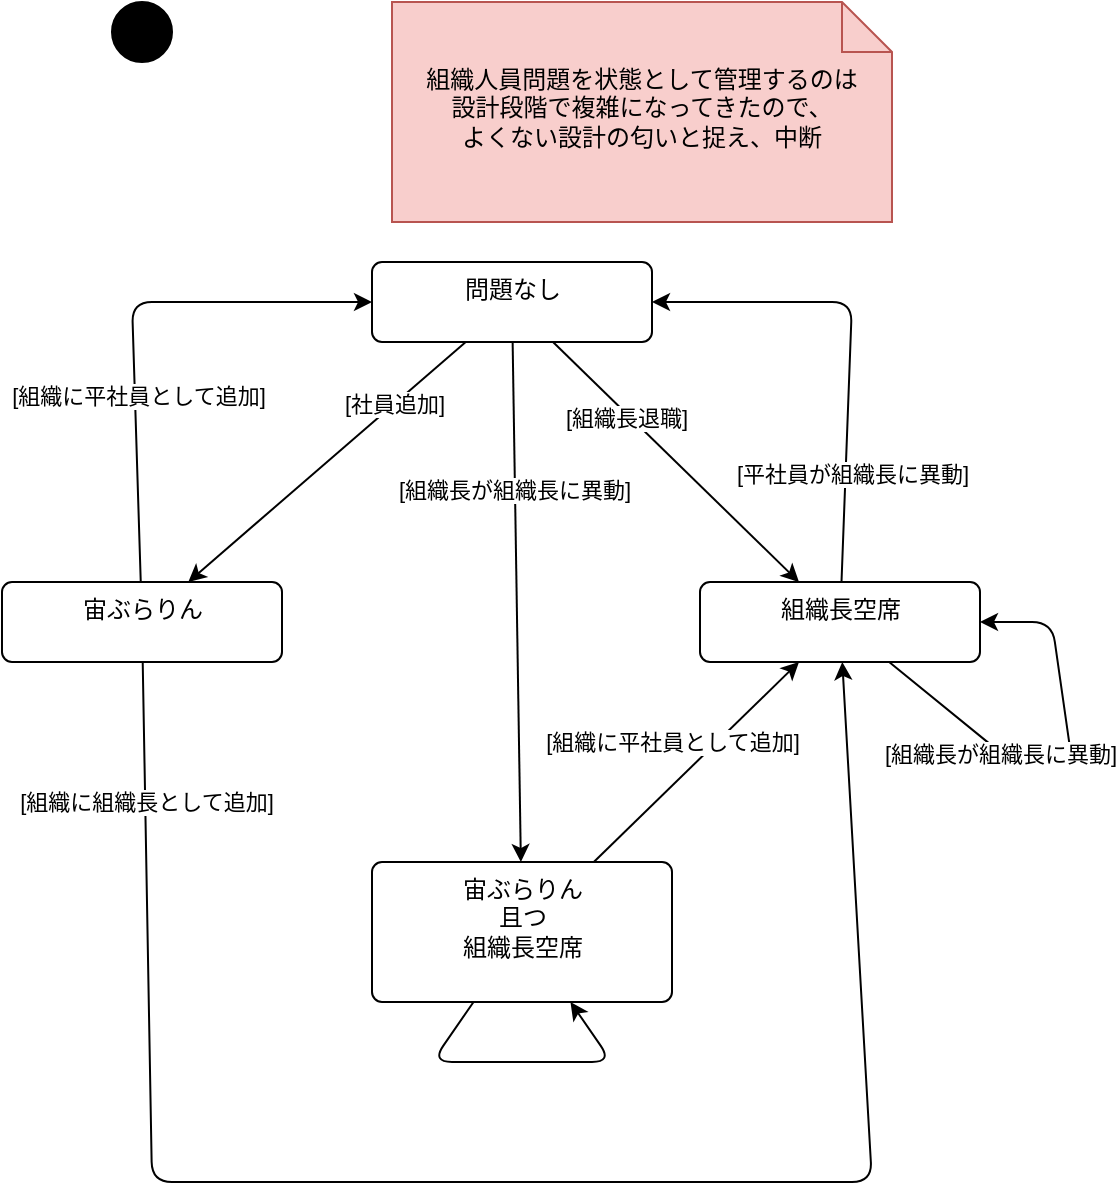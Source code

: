<mxfile>
    <diagram id="4V5n7ObfipNPV2tKb90P" name="ページ1">
        <mxGraphModel dx="1386" dy="825" grid="1" gridSize="10" guides="1" tooltips="1" connect="1" arrows="1" fold="1" page="1" pageScale="1" pageWidth="827" pageHeight="1169" math="0" shadow="0">
            <root>
                <mxCell id="0"/>
                <mxCell id="1" parent="0"/>
                <mxCell id="2" value="" style="ellipse;fillColor=strokeColor;" vertex="1" parent="1">
                    <mxGeometry x="120" y="80" width="30" height="30" as="geometry"/>
                </mxCell>
                <mxCell id="11" style="edgeStyle=none;html=1;" edge="1" parent="1" source="3" target="9">
                    <mxGeometry relative="1" as="geometry"/>
                </mxCell>
                <mxCell id="12" value="[組織長退職]" style="edgeLabel;html=1;align=center;verticalAlign=middle;resizable=0;points=[];" vertex="1" connectable="0" parent="11">
                    <mxGeometry x="-0.392" y="-2" relative="1" as="geometry">
                        <mxPoint as="offset"/>
                    </mxGeometry>
                </mxCell>
                <mxCell id="13" style="edgeStyle=none;html=1;" edge="1" parent="1" source="3" target="10">
                    <mxGeometry relative="1" as="geometry"/>
                </mxCell>
                <mxCell id="14" value="[組織長が組織長に異動]" style="edgeLabel;html=1;align=center;verticalAlign=middle;resizable=0;points=[];" vertex="1" connectable="0" parent="13">
                    <mxGeometry x="-0.431" y="-1" relative="1" as="geometry">
                        <mxPoint as="offset"/>
                    </mxGeometry>
                </mxCell>
                <mxCell id="18" style="edgeStyle=none;html=1;" edge="1" parent="1" source="3" target="8">
                    <mxGeometry relative="1" as="geometry"/>
                </mxCell>
                <mxCell id="19" value="[社員追加]" style="edgeLabel;html=1;align=center;verticalAlign=middle;resizable=0;points=[];" vertex="1" connectable="0" parent="18">
                    <mxGeometry x="-0.483" relative="1" as="geometry">
                        <mxPoint as="offset"/>
                    </mxGeometry>
                </mxCell>
                <mxCell id="3" value="問題なし" style="html=1;align=center;verticalAlign=top;rounded=1;absoluteArcSize=1;arcSize=10;dashed=0;" vertex="1" parent="1">
                    <mxGeometry x="250" y="210" width="140" height="40" as="geometry"/>
                </mxCell>
                <mxCell id="20" style="edgeStyle=none;html=1;" edge="1" parent="1" source="8" target="3">
                    <mxGeometry relative="1" as="geometry">
                        <mxPoint x="140" y="230" as="targetPoint"/>
                        <Array as="points">
                            <mxPoint x="130" y="230"/>
                        </Array>
                    </mxGeometry>
                </mxCell>
                <mxCell id="21" value="[組織に平社員として追加]" style="edgeLabel;html=1;align=center;verticalAlign=middle;resizable=0;points=[];" vertex="1" connectable="0" parent="20">
                    <mxGeometry x="-0.285" y="-1" relative="1" as="geometry">
                        <mxPoint as="offset"/>
                    </mxGeometry>
                </mxCell>
                <mxCell id="22" style="edgeStyle=none;html=1;" edge="1" parent="1" source="8" target="9">
                    <mxGeometry relative="1" as="geometry">
                        <Array as="points">
                            <mxPoint x="140" y="670"/>
                            <mxPoint x="500" y="670"/>
                        </Array>
                    </mxGeometry>
                </mxCell>
                <mxCell id="23" value="[組織に組織長として追加]" style="edgeLabel;html=1;align=center;verticalAlign=middle;resizable=0;points=[];" vertex="1" connectable="0" parent="22">
                    <mxGeometry x="-0.841" relative="1" as="geometry">
                        <mxPoint as="offset"/>
                    </mxGeometry>
                </mxCell>
                <mxCell id="8" value="宙ぶらりん" style="html=1;align=center;verticalAlign=top;rounded=1;absoluteArcSize=1;arcSize=10;dashed=0;comic=0;" vertex="1" parent="1">
                    <mxGeometry x="65" y="370" width="140" height="40" as="geometry"/>
                </mxCell>
                <mxCell id="24" style="edgeStyle=none;html=1;" edge="1" parent="1" source="9" target="3">
                    <mxGeometry relative="1" as="geometry">
                        <mxPoint x="484" y="230" as="targetPoint"/>
                        <Array as="points">
                            <mxPoint x="490" y="230"/>
                        </Array>
                    </mxGeometry>
                </mxCell>
                <mxCell id="25" value="[平社員が組織長に異動]" style="edgeLabel;html=1;align=center;verticalAlign=middle;resizable=0;points=[];" vertex="1" connectable="0" parent="24">
                    <mxGeometry x="-0.549" y="-3" relative="1" as="geometry">
                        <mxPoint as="offset"/>
                    </mxGeometry>
                </mxCell>
                <mxCell id="9" value="組織長空席" style="html=1;align=center;verticalAlign=top;rounded=1;absoluteArcSize=1;arcSize=10;dashed=0;" vertex="1" parent="1">
                    <mxGeometry x="414" y="370" width="140" height="40" as="geometry"/>
                </mxCell>
                <mxCell id="26" style="edgeStyle=none;html=1;" edge="1" parent="1" source="10" target="9">
                    <mxGeometry relative="1" as="geometry"/>
                </mxCell>
                <mxCell id="27" value="[組織に平社員として追加]" style="edgeLabel;html=1;align=center;verticalAlign=middle;resizable=0;points=[];" vertex="1" connectable="0" parent="26">
                    <mxGeometry x="-0.545" y="3" relative="1" as="geometry">
                        <mxPoint x="18" y="-35" as="offset"/>
                    </mxGeometry>
                </mxCell>
                <mxCell id="10" value="宙ぶらりん&lt;br&gt;且つ&lt;br&gt;組織長空席" style="html=1;align=center;verticalAlign=top;rounded=1;absoluteArcSize=1;arcSize=10;dashed=0;" vertex="1" parent="1">
                    <mxGeometry x="250" y="510" width="150" height="70" as="geometry"/>
                </mxCell>
                <mxCell id="15" style="edgeStyle=none;html=1;" edge="1" parent="1" source="9" target="9">
                    <mxGeometry relative="1" as="geometry">
                        <Array as="points">
                            <mxPoint x="570" y="460"/>
                            <mxPoint x="600" y="460"/>
                            <mxPoint x="590" y="390"/>
                        </Array>
                    </mxGeometry>
                </mxCell>
                <mxCell id="16" value="[組織長が組織長に異動]" style="edgeLabel;html=1;align=center;verticalAlign=middle;resizable=0;points=[];" vertex="1" connectable="0" parent="15">
                    <mxGeometry x="-0.337" y="-1" relative="1" as="geometry">
                        <mxPoint as="offset"/>
                    </mxGeometry>
                </mxCell>
                <mxCell id="29" style="edgeStyle=none;html=1;" edge="1" parent="1" source="10" target="10">
                    <mxGeometry relative="1" as="geometry">
                        <Array as="points">
                            <mxPoint x="370" y="610"/>
                        </Array>
                    </mxGeometry>
                </mxCell>
                <mxCell id="30" value="組織人員問題を状態として管理するのは&lt;br&gt;設計段階で複雑になってきたので、&lt;br&gt;よくない設計の匂いと捉え、中断" style="shape=note2;boundedLbl=1;whiteSpace=wrap;html=1;size=25;verticalAlign=top;align=center;comic=0;fillColor=#f8cecc;strokeColor=#b85450;" vertex="1" parent="1">
                    <mxGeometry x="260" y="80" width="250" height="110" as="geometry"/>
                </mxCell>
            </root>
        </mxGraphModel>
    </diagram>
</mxfile>